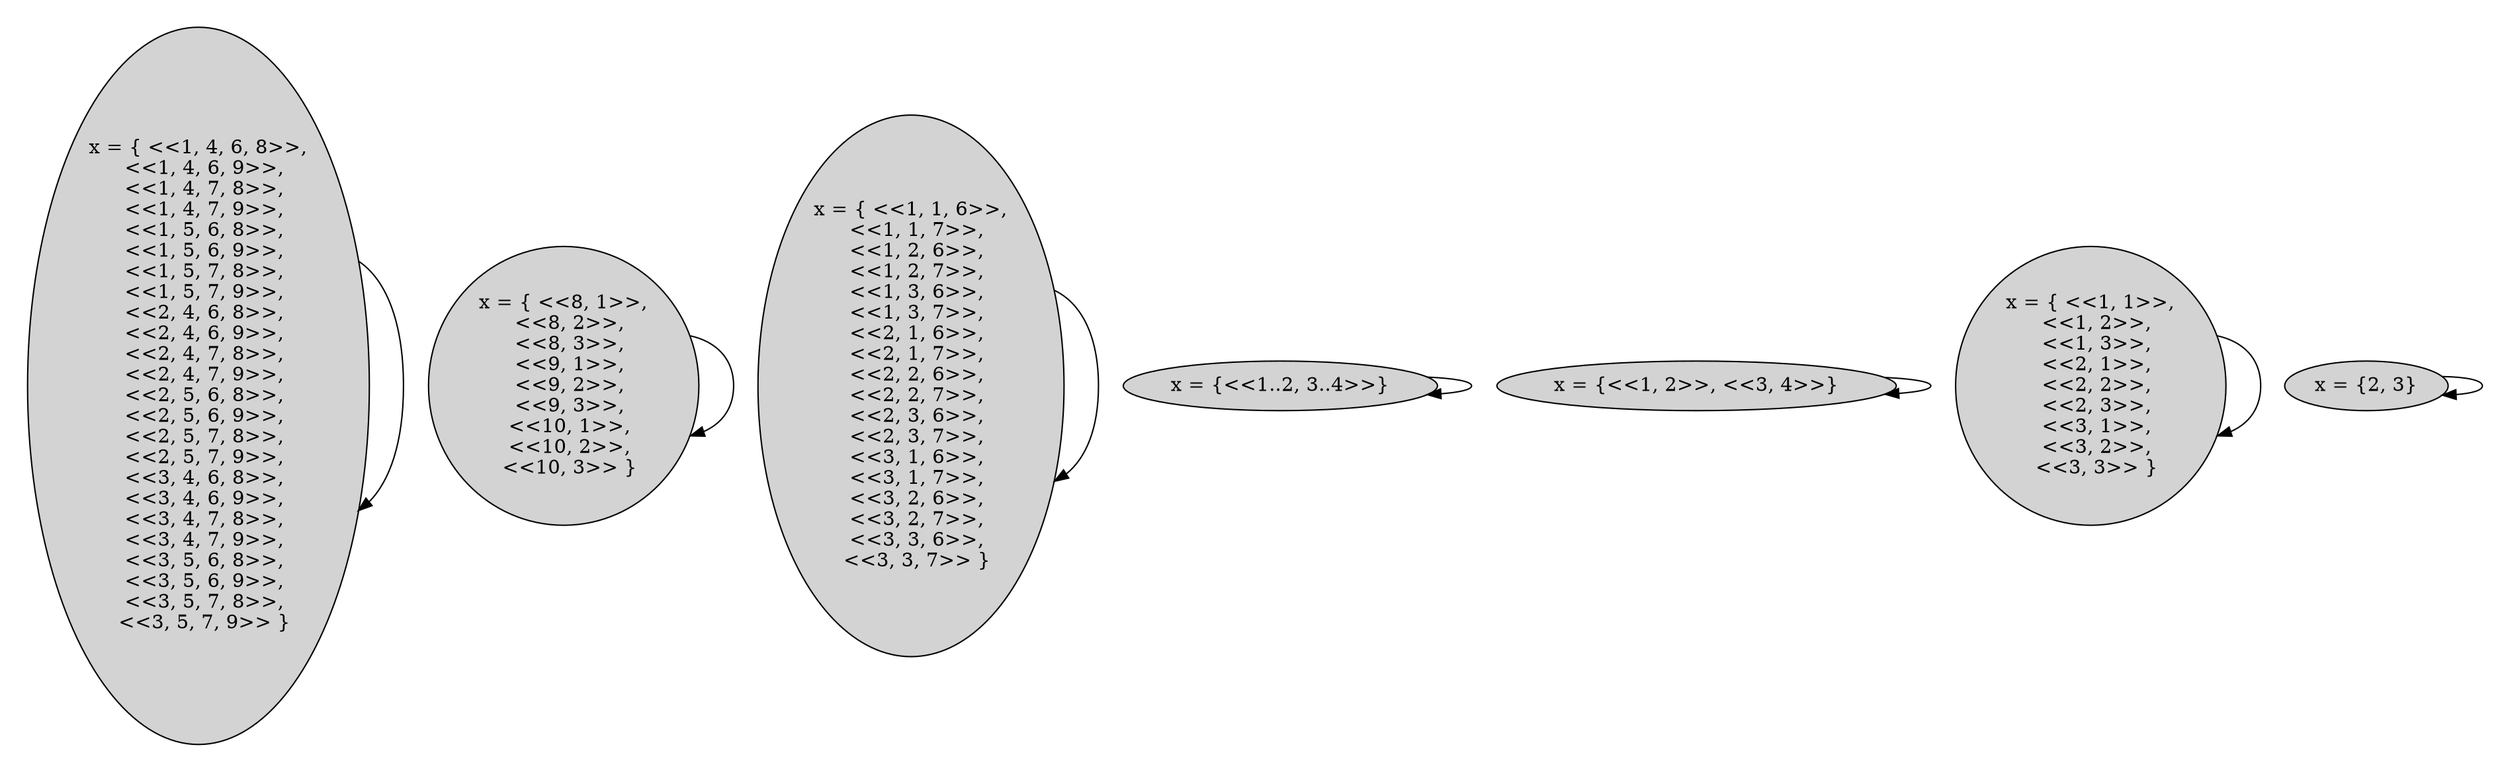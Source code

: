 strict digraph DiskGraph {
nodesep=0.35;
subgraph cluster_graph {
color="white";
7370575430079608434 [label="x = {2, 3}",style = filled]
-3429641837317456069 [label="x = { <<1, 1>>,\n  <<1, 2>>,\n  <<1, 3>>,\n  <<2, 1>>,\n  <<2, 2>>,\n  <<2, 3>>,\n  <<3, 1>>,\n  <<3, 2>>,\n  <<3, 3>> }",style = filled]
696694893041978063 [label="x = {<<1, 2>>, <<3, 4>>}",style = filled]
5224055924065369293 [label="x = {<<1..2, 3..4>>}",style = filled]
-1459396710344290912 [label="x = { <<1, 1, 6>>,\n  <<1, 1, 7>>,\n  <<1, 2, 6>>,\n  <<1, 2, 7>>,\n  <<1, 3, 6>>,\n  <<1, 3, 7>>,\n  <<2, 1, 6>>,\n  <<2, 1, 7>>,\n  <<2, 2, 6>>,\n  <<2, 2, 7>>,\n  <<2, 3, 6>>,\n  <<2, 3, 7>>,\n  <<3, 1, 6>>,\n  <<3, 1, 7>>,\n  <<3, 2, 6>>,\n  <<3, 2, 7>>,\n  <<3, 3, 6>>,\n  <<3, 3, 7>> }",style = filled]
-5443469706767774398 [label="x = { <<8, 1>>,\n  <<8, 2>>,\n  <<8, 3>>,\n  <<9, 1>>,\n  <<9, 2>>,\n  <<9, 3>>,\n  <<10, 1>>,\n  <<10, 2>>,\n  <<10, 3>> }",style = filled]
578846324961031752 [label="x = { <<1, 4, 6, 8>>,\n  <<1, 4, 6, 9>>,\n  <<1, 4, 7, 8>>,\n  <<1, 4, 7, 9>>,\n  <<1, 5, 6, 8>>,\n  <<1, 5, 6, 9>>,\n  <<1, 5, 7, 8>>,\n  <<1, 5, 7, 9>>,\n  <<2, 4, 6, 8>>,\n  <<2, 4, 6, 9>>,\n  <<2, 4, 7, 8>>,\n  <<2, 4, 7, 9>>,\n  <<2, 5, 6, 8>>,\n  <<2, 5, 6, 9>>,\n  <<2, 5, 7, 8>>,\n  <<2, 5, 7, 9>>,\n  <<3, 4, 6, 8>>,\n  <<3, 4, 6, 9>>,\n  <<3, 4, 7, 8>>,\n  <<3, 4, 7, 9>>,\n  <<3, 5, 6, 8>>,\n  <<3, 5, 6, 9>>,\n  <<3, 5, 7, 8>>,\n  <<3, 5, 7, 9>> }",style = filled]
7370575430079608434 -> 7370575430079608434 [label="",color="black",fontcolor="black"];
-3429641837317456069 -> -3429641837317456069 [label="",color="black",fontcolor="black"];
696694893041978063 -> 696694893041978063 [label="",color="black",fontcolor="black"];
5224055924065369293 -> 5224055924065369293 [label="",color="black",fontcolor="black"];
-1459396710344290912 -> -1459396710344290912 [label="",color="black",fontcolor="black"];
-5443469706767774398 -> -5443469706767774398 [label="",color="black",fontcolor="black"];
578846324961031752 -> 578846324961031752 [label="",color="black",fontcolor="black"];
{rank = same; -5443469706767774398;-3429641837317456069;7370575430079608434;696694893041978063;5224055924065369293;-1459396710344290912;578846324961031752;}
}
}